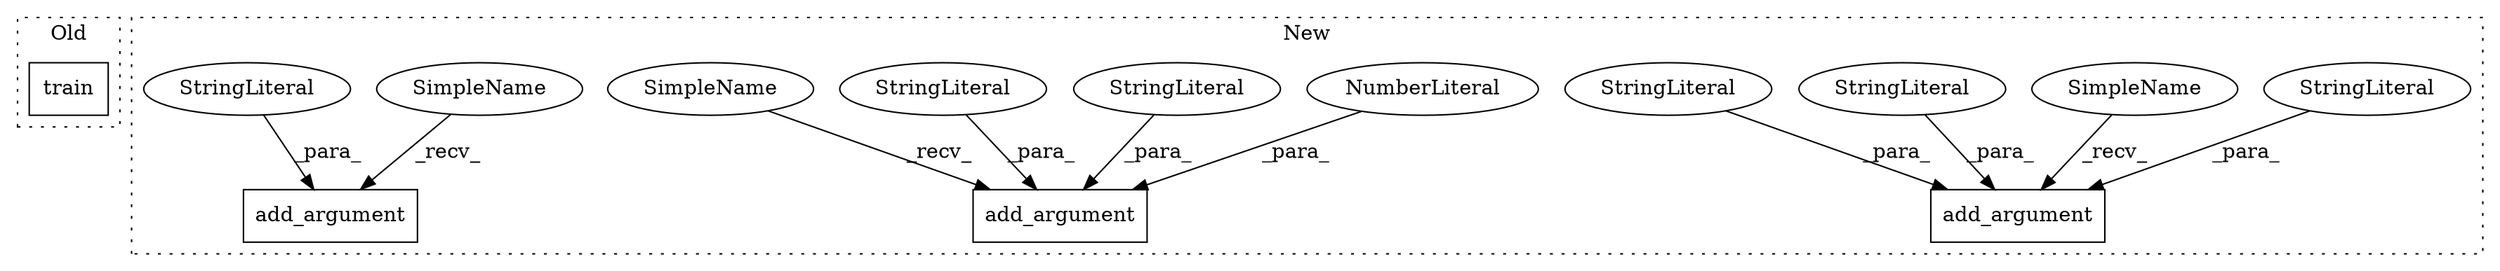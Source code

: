 digraph G {
subgraph cluster0 {
1 [label="train" a="32" s="1758,1804" l="6,1" shape="box"];
label = "Old";
style="dotted";
}
subgraph cluster1 {
2 [label="add_argument" a="32" s="1989,2051" l="13,1" shape="box"];
3 [label="StringLiteral" a="45" s="2027" l="24" shape="ellipse"];
4 [label="StringLiteral" a="45" s="2010" l="16" shape="ellipse"];
5 [label="add_argument" a="32" s="2117,2238" l="13,1" shape="box"];
6 [label="NumberLiteral" a="34" s="2236" l="2" shape="ellipse"];
7 [label="StringLiteral" a="45" s="2130" l="18" shape="ellipse"];
8 [label="StringLiteral" a="45" s="2149" l="82" shape="ellipse"];
9 [label="add_argument" a="32" s="2065,2103" l="13,1" shape="box"];
10 [label="StringLiteral" a="45" s="2078" l="8" shape="ellipse"];
11 [label="StringLiteral" a="45" s="2002" l="7" shape="ellipse"];
12 [label="SimpleName" a="42" s="2058" l="6" shape="ellipse"];
13 [label="SimpleName" a="42" s="2110" l="6" shape="ellipse"];
14 [label="SimpleName" a="42" s="1982" l="6" shape="ellipse"];
label = "New";
style="dotted";
}
3 -> 2 [label="_para_"];
4 -> 2 [label="_para_"];
6 -> 5 [label="_para_"];
7 -> 5 [label="_para_"];
8 -> 5 [label="_para_"];
10 -> 9 [label="_para_"];
11 -> 2 [label="_para_"];
12 -> 9 [label="_recv_"];
13 -> 5 [label="_recv_"];
14 -> 2 [label="_recv_"];
}